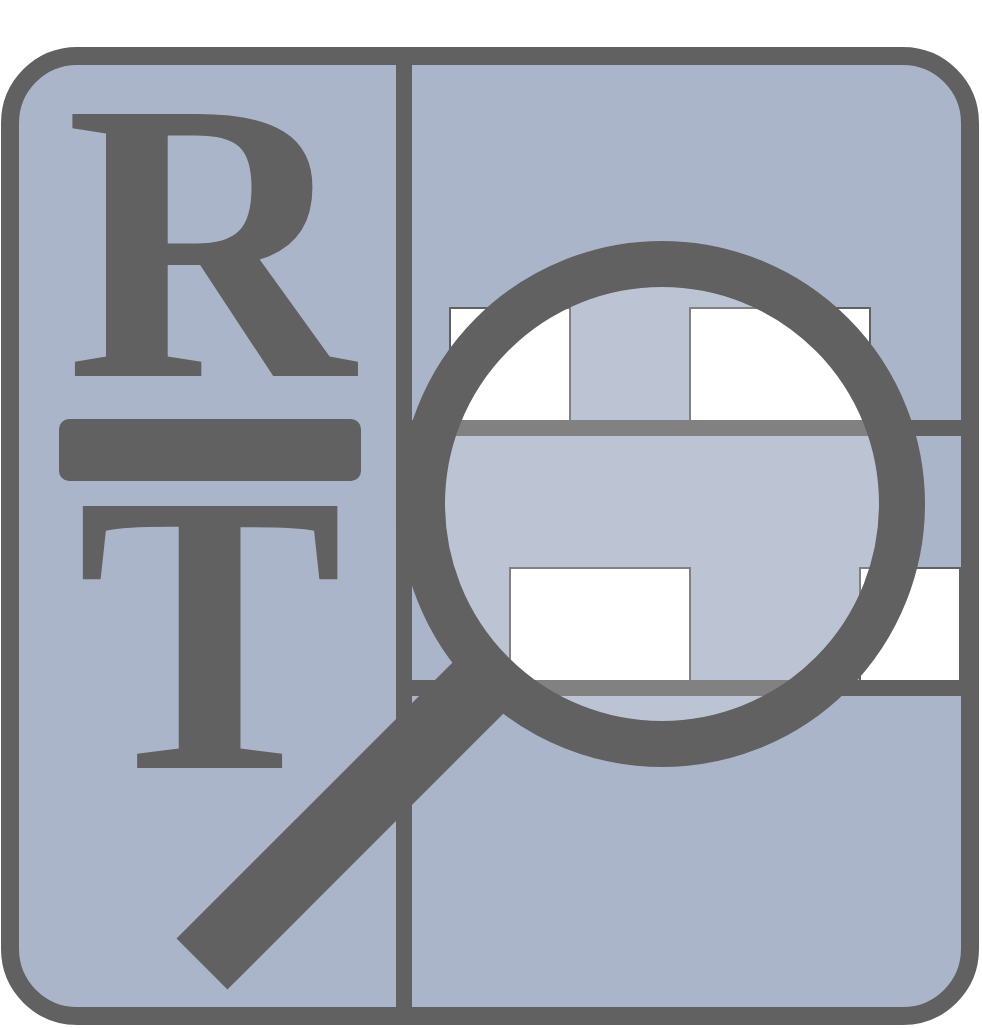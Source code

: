 <mxfile version="24.7.5">
  <diagram name="Page-1" id="bn5e49cWpLAdJq6FZEqL">
    <mxGraphModel dx="2653" dy="1696" grid="1" gridSize="10" guides="1" tooltips="1" connect="1" arrows="1" fold="1" page="1" pageScale="1" pageWidth="827" pageHeight="1169" math="0" shadow="0">
      <root>
        <mxCell id="0" />
        <mxCell id="1" parent="0" />
        <mxCell id="OR1_oCAoecUY9dGLHxh3-2" value="" style="rounded=1;whiteSpace=wrap;html=1;arcSize=7;fillColor=#ABB5C9;strokeColor=#616161;strokeWidth=9;" vertex="1" parent="1">
          <mxGeometry x="120" y="120" width="480" height="480" as="geometry" />
        </mxCell>
        <mxCell id="OR1_oCAoecUY9dGLHxh3-3" value="" style="endArrow=none;html=1;rounded=0;strokeColor=#616161;strokeWidth=8;" edge="1" parent="1">
          <mxGeometry width="50" height="50" relative="1" as="geometry">
            <mxPoint x="317" y="600" as="sourcePoint" />
            <mxPoint x="317" y="120" as="targetPoint" />
          </mxGeometry>
        </mxCell>
        <mxCell id="OR1_oCAoecUY9dGLHxh3-10" value="" style="rounded=0;whiteSpace=wrap;html=1;strokeColor=#616161;" vertex="1" parent="1">
          <mxGeometry x="340" y="246" width="60" height="60" as="geometry" />
        </mxCell>
        <mxCell id="OR1_oCAoecUY9dGLHxh3-11" value="" style="rounded=0;whiteSpace=wrap;html=1;strokeColor=#616161;" vertex="1" parent="1">
          <mxGeometry x="370" y="376" width="90" height="60" as="geometry" />
        </mxCell>
        <mxCell id="OR1_oCAoecUY9dGLHxh3-13" value="" style="rounded=0;whiteSpace=wrap;html=1;strokeColor=#616161;" vertex="1" parent="1">
          <mxGeometry x="545" y="376" width="50" height="60" as="geometry" />
        </mxCell>
        <mxCell id="OR1_oCAoecUY9dGLHxh3-14" value="" style="rounded=0;whiteSpace=wrap;html=1;strokeColor=#616161;" vertex="1" parent="1">
          <mxGeometry x="460" y="246" width="90" height="60" as="geometry" />
        </mxCell>
        <mxCell id="OR1_oCAoecUY9dGLHxh3-7" value="" style="endArrow=none;html=1;rounded=0;strokeColor=#616161;strokeWidth=8;" edge="1" parent="1">
          <mxGeometry width="50" height="50" relative="1" as="geometry">
            <mxPoint x="600" y="306" as="sourcePoint" />
            <mxPoint x="320" y="306" as="targetPoint" />
          </mxGeometry>
        </mxCell>
        <mxCell id="OR1_oCAoecUY9dGLHxh3-8" value="" style="endArrow=none;html=1;rounded=0;strokeColor=#616161;strokeWidth=8;" edge="1" parent="1">
          <mxGeometry width="50" height="50" relative="1" as="geometry">
            <mxPoint x="600" y="436" as="sourcePoint" />
            <mxPoint x="320" y="436" as="targetPoint" />
          </mxGeometry>
        </mxCell>
        <mxCell id="OR1_oCAoecUY9dGLHxh3-21" value="" style="group" vertex="1" connectable="0" parent="1">
          <mxGeometry x="216" y="224" width="350" height="350" as="geometry" />
        </mxCell>
        <mxCell id="OR1_oCAoecUY9dGLHxh3-18" value="" style="group" vertex="1" connectable="0" parent="OR1_oCAoecUY9dGLHxh3-21">
          <mxGeometry x="110" width="240" height="240" as="geometry" />
        </mxCell>
        <mxCell id="OR1_oCAoecUY9dGLHxh3-16" value="" style="ellipse;whiteSpace=wrap;html=1;aspect=fixed;strokeWidth=16;strokeColor=#616161;opacity=20;" vertex="1" parent="OR1_oCAoecUY9dGLHxh3-18">
          <mxGeometry width="240" height="240" as="geometry" />
        </mxCell>
        <mxCell id="OR1_oCAoecUY9dGLHxh3-17" value="" style="ellipse;whiteSpace=wrap;html=1;aspect=fixed;strokeWidth=23;strokeColor=#616161;fillColor=none;" vertex="1" parent="OR1_oCAoecUY9dGLHxh3-18">
          <mxGeometry width="240" height="240" as="geometry" />
        </mxCell>
        <mxCell id="OR1_oCAoecUY9dGLHxh3-19" value="" style="endArrow=none;html=1;rounded=0;strokeColor=#616161;strokeWidth=36;" edge="1" parent="OR1_oCAoecUY9dGLHxh3-21">
          <mxGeometry width="50" height="50" relative="1" as="geometry">
            <mxPoint y="350" as="sourcePoint" />
            <mxPoint x="150" y="200" as="targetPoint" />
          </mxGeometry>
        </mxCell>
        <mxCell id="OR1_oCAoecUY9dGLHxh3-23" value="" style="rounded=1;whiteSpace=wrap;html=1;fillColor=#616161;strokeColor=#616161;" vertex="1" parent="1">
          <mxGeometry x="145" y="302" width="150" height="30" as="geometry" />
        </mxCell>
        <mxCell id="OR1_oCAoecUY9dGLHxh3-24" value="&lt;font color=&quot;#616161&quot; face=&quot;Verdana&quot; style=&quot;font-size: 200px;&quot;&gt;&lt;b&gt;T&lt;/b&gt;&lt;/font&gt;" style="text;html=1;align=center;verticalAlign=middle;whiteSpace=wrap;rounded=0;" vertex="1" parent="1">
          <mxGeometry x="190" y="393" width="60" height="30" as="geometry" />
        </mxCell>
        <mxCell id="OR1_oCAoecUY9dGLHxh3-22" value="&lt;font color=&quot;#616161&quot; face=&quot;Verdana&quot; style=&quot;font-size: 200px;&quot;&gt;&lt;b&gt;R&lt;/b&gt;&lt;/font&gt;" style="text;html=1;align=center;verticalAlign=middle;whiteSpace=wrap;rounded=0;" vertex="1" parent="1">
          <mxGeometry x="190" y="197" width="60" height="30" as="geometry" />
        </mxCell>
      </root>
    </mxGraphModel>
  </diagram>
</mxfile>
